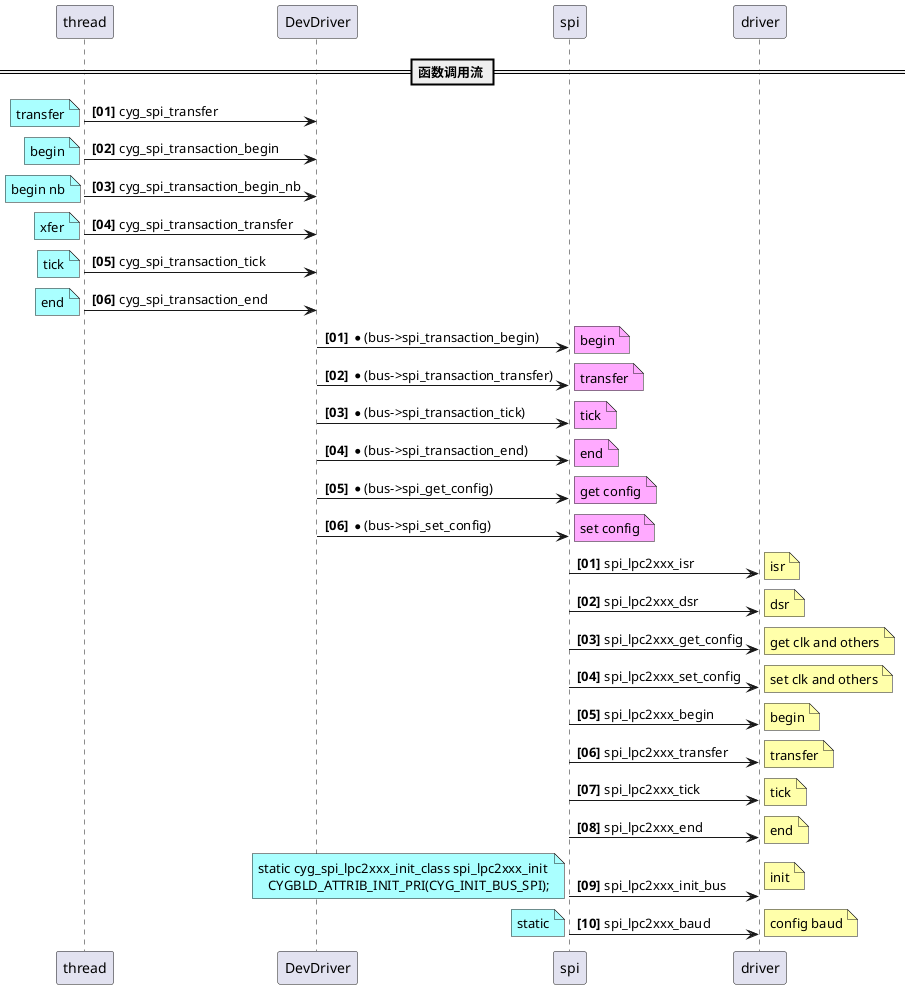 @startuml
== 函数调用流 ==
autonumber "<b>[00]"
thread -> DevDriver :  cyg_spi_transfer
note left #AAFFFF: transfer
thread -> DevDriver :  cyg_spi_transaction_begin
note left #AAFFFF: begin
thread -> DevDriver :  cyg_spi_transaction_begin_nb
note left #AAFFFF: begin nb
thread -> DevDriver :  cyg_spi_transaction_transfer
note left #AAFFFF: xfer
thread -> DevDriver :  cyg_spi_transaction_tick
note left #AAFFFF: tick
thread -> DevDriver :  cyg_spi_transaction_end
note left #AAFFFF: end

autonumber "<b>[00]"
DevDriver -> "spi" :  *(bus->spi_transaction_begin)
note right #FFAAFF: begin
DevDriver -> "spi" :  *(bus->spi_transaction_transfer)
note right #FFAAFF: transfer
DevDriver -> "spi" :  *(bus->spi_transaction_tick)
note right #FFAAFF: tick
DevDriver -> "spi" :  *(bus->spi_transaction_end)
note right #FFAAFF: end
DevDriver -> "spi" :  *(bus->spi_get_config)
note right #FFAAFF: get config
DevDriver -> "spi" :  *(bus->spi_set_config)
note right #FFAAFF: set config

autonumber "<b>[00]"
"spi" -> "driver" :  spi_lpc2xxx_isr
note right #FFFFAA: isr
"spi" -> "driver" :  spi_lpc2xxx_dsr
note right #FFFFAA: dsr
"spi" -> "driver" :  spi_lpc2xxx_get_config
note right #FFFFAA: get clk and others
"spi" -> "driver" :  spi_lpc2xxx_set_config
note right #FFFFAA: set clk and others
"spi" -> "driver" :  spi_lpc2xxx_begin
note right #FFFFAA: begin
"spi" -> "driver" :  spi_lpc2xxx_transfer
note right #FFFFAA: transfer
"spi" -> "driver" :  spi_lpc2xxx_tick
note right #FFFFAA: tick
"spi" -> "driver" :  spi_lpc2xxx_end
note right #FFFFAA: end
"spi" -> "driver" :  spi_lpc2xxx_init_bus
note right #FFFFAA: init
note left #AAFFFF
	static cyg_spi_lpc2xxx_init_class spi_lpc2xxx_init
    CYGBLD_ATTRIB_INIT_PRI(CYG_INIT_BUS_SPI);
end note
"spi" -> "driver" :  spi_lpc2xxx_baud
note right #FFFFAA: config baud
note left #AAFFFF: static

@enduml